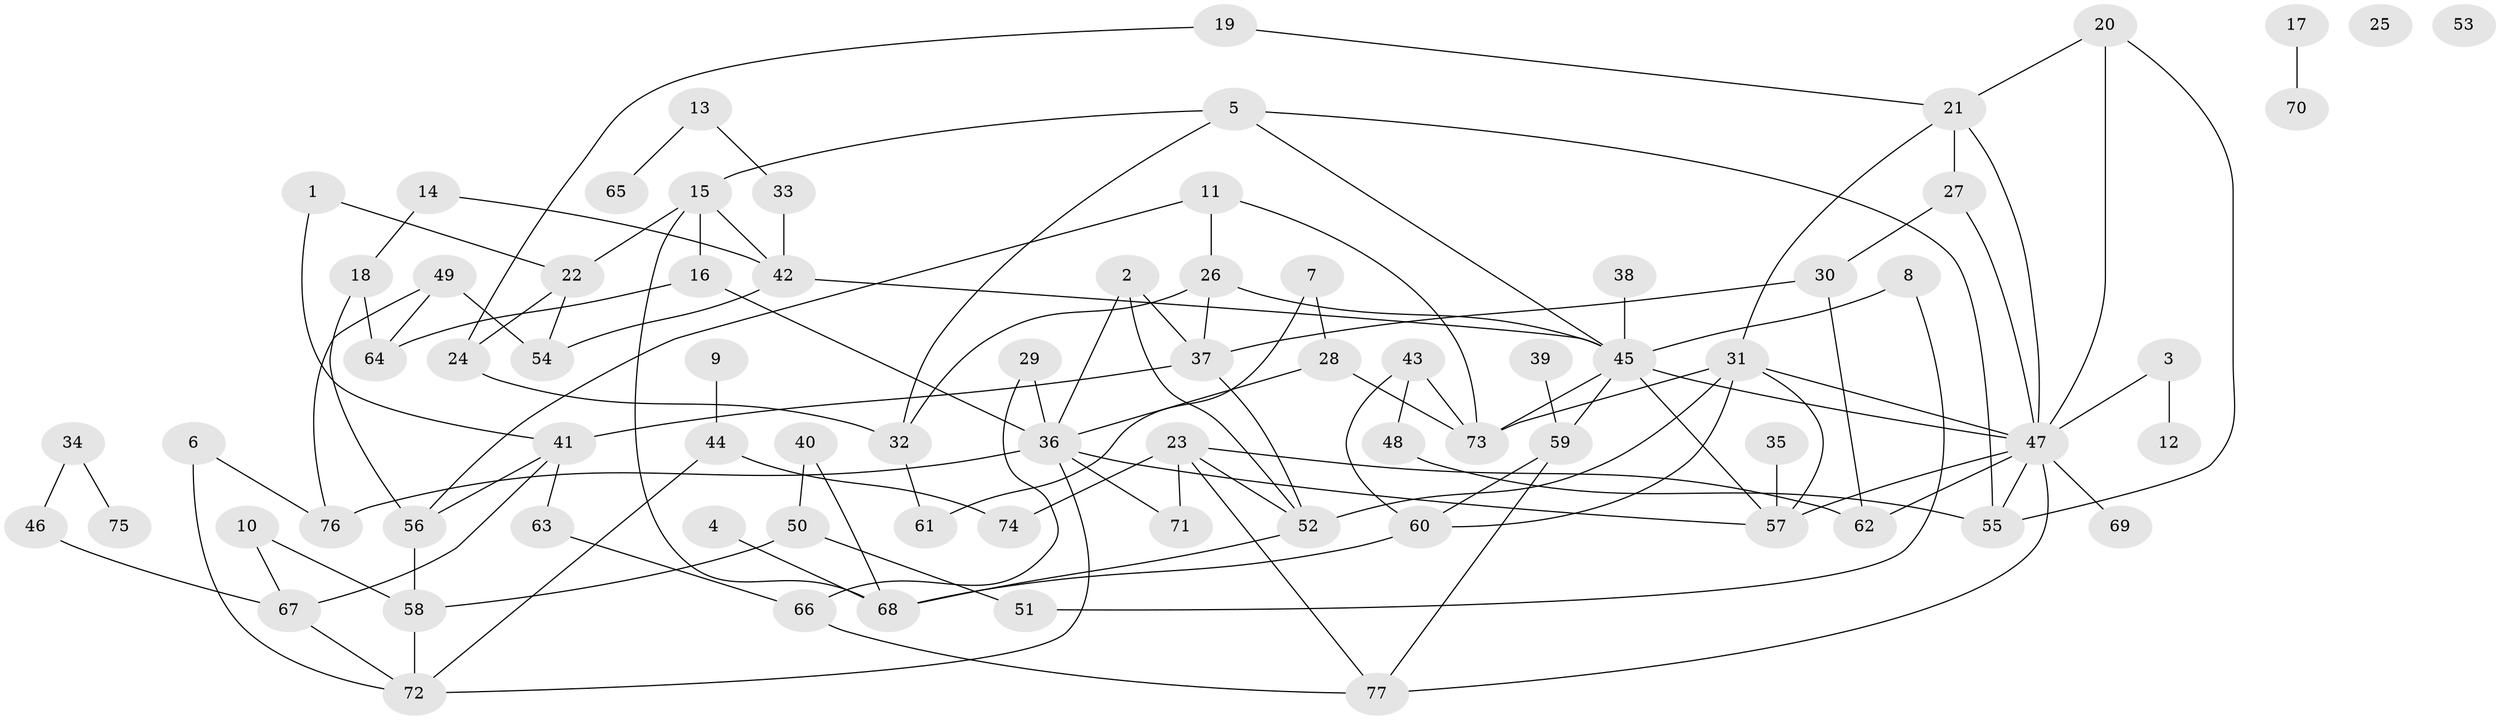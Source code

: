 // coarse degree distribution, {1: 0.23684210526315788, 2: 0.21052631578947367, 5: 0.10526315789473684, 0: 0.05263157894736842, 3: 0.13157894736842105, 4: 0.10526315789473684, 7: 0.07894736842105263, 10: 0.02631578947368421, 9: 0.02631578947368421, 6: 0.02631578947368421}
// Generated by graph-tools (version 1.1) at 2025/42/03/04/25 21:42:58]
// undirected, 77 vertices, 119 edges
graph export_dot {
graph [start="1"]
  node [color=gray90,style=filled];
  1;
  2;
  3;
  4;
  5;
  6;
  7;
  8;
  9;
  10;
  11;
  12;
  13;
  14;
  15;
  16;
  17;
  18;
  19;
  20;
  21;
  22;
  23;
  24;
  25;
  26;
  27;
  28;
  29;
  30;
  31;
  32;
  33;
  34;
  35;
  36;
  37;
  38;
  39;
  40;
  41;
  42;
  43;
  44;
  45;
  46;
  47;
  48;
  49;
  50;
  51;
  52;
  53;
  54;
  55;
  56;
  57;
  58;
  59;
  60;
  61;
  62;
  63;
  64;
  65;
  66;
  67;
  68;
  69;
  70;
  71;
  72;
  73;
  74;
  75;
  76;
  77;
  1 -- 22;
  1 -- 41;
  2 -- 36;
  2 -- 37;
  2 -- 52;
  3 -- 12;
  3 -- 47;
  4 -- 68;
  5 -- 15;
  5 -- 32;
  5 -- 45;
  5 -- 55;
  6 -- 72;
  6 -- 76;
  7 -- 28;
  7 -- 61;
  8 -- 45;
  8 -- 51;
  9 -- 44;
  10 -- 58;
  10 -- 67;
  11 -- 26;
  11 -- 56;
  11 -- 73;
  13 -- 33;
  13 -- 65;
  14 -- 18;
  14 -- 42;
  15 -- 16;
  15 -- 22;
  15 -- 42;
  15 -- 68;
  16 -- 36;
  16 -- 64;
  17 -- 70;
  18 -- 56;
  18 -- 64;
  19 -- 21;
  19 -- 24;
  20 -- 21;
  20 -- 47;
  20 -- 55;
  21 -- 27;
  21 -- 31;
  21 -- 47;
  22 -- 24;
  22 -- 54;
  23 -- 52;
  23 -- 62;
  23 -- 71;
  23 -- 74;
  23 -- 77;
  24 -- 32;
  26 -- 32;
  26 -- 37;
  26 -- 45;
  27 -- 30;
  27 -- 47;
  28 -- 36;
  28 -- 73;
  29 -- 36;
  29 -- 66;
  30 -- 37;
  30 -- 62;
  31 -- 47;
  31 -- 52;
  31 -- 57;
  31 -- 60;
  31 -- 73;
  32 -- 61;
  33 -- 42;
  34 -- 46;
  34 -- 75;
  35 -- 57;
  36 -- 57;
  36 -- 71;
  36 -- 72;
  36 -- 76;
  37 -- 41;
  37 -- 52;
  38 -- 45;
  39 -- 59;
  40 -- 50;
  40 -- 68;
  41 -- 56;
  41 -- 63;
  41 -- 67;
  42 -- 45;
  42 -- 54;
  43 -- 48;
  43 -- 60;
  43 -- 73;
  44 -- 72;
  44 -- 74;
  45 -- 47;
  45 -- 57;
  45 -- 59;
  45 -- 73;
  46 -- 67;
  47 -- 55;
  47 -- 57;
  47 -- 62;
  47 -- 69;
  47 -- 77;
  48 -- 55;
  49 -- 54;
  49 -- 64;
  49 -- 76;
  50 -- 51;
  50 -- 58;
  52 -- 68;
  56 -- 58;
  58 -- 72;
  59 -- 60;
  59 -- 77;
  60 -- 68;
  63 -- 66;
  66 -- 77;
  67 -- 72;
}

